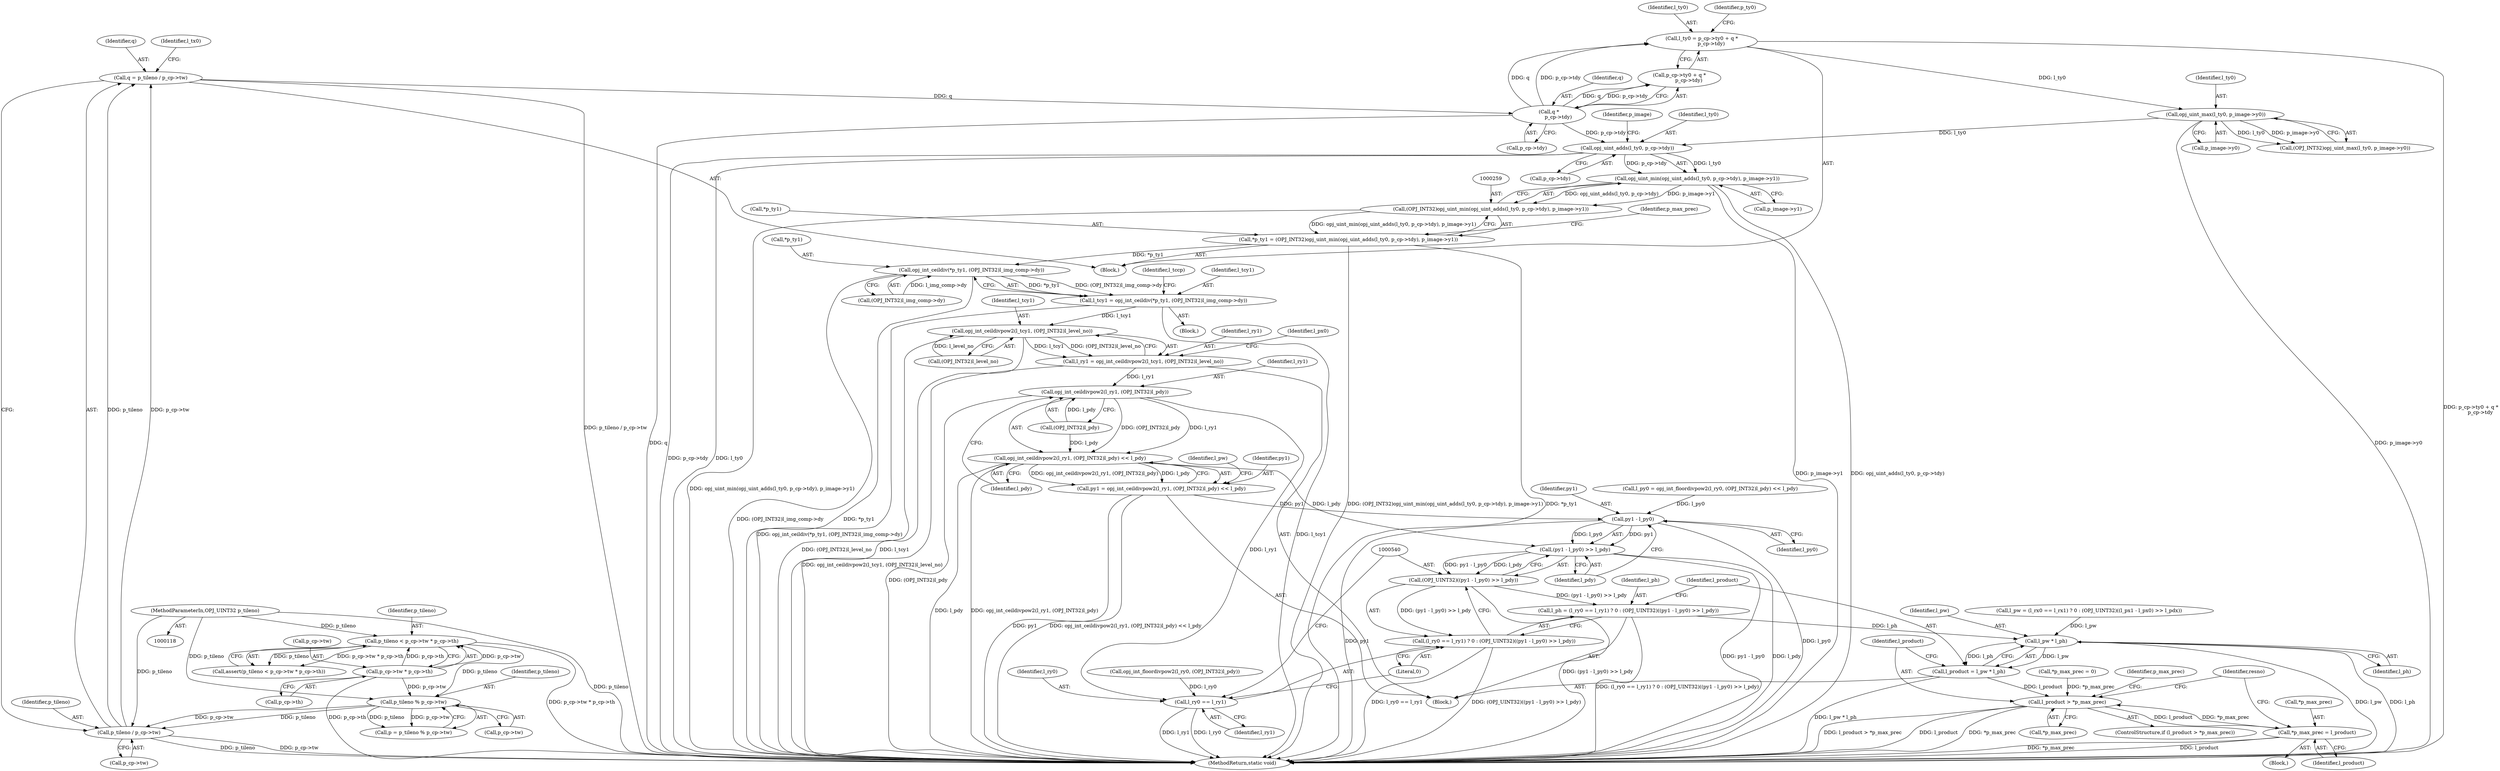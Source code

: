 digraph "0_openjpeg_c58df149900df862806d0e892859b41115875845@pointer" {
"1000260" [label="(Call,opj_uint_min(opj_uint_adds(l_ty0, p_cp->tdy), p_image->y1))"];
"1000261" [label="(Call,opj_uint_adds(l_ty0, p_cp->tdy))"];
"1000250" [label="(Call,opj_uint_max(l_ty0, p_image->y0))"];
"1000234" [label="(Call,l_ty0 = p_cp->ty0 + q *\n            p_cp->tdy)"];
"1000240" [label="(Call,q *\n            p_cp->tdy)"];
"1000192" [label="(Call,q = p_tileno / p_cp->tw)"];
"1000194" [label="(Call,p_tileno / p_cp->tw)"];
"1000187" [label="(Call,p_tileno % p_cp->tw)"];
"1000158" [label="(Call,p_tileno < p_cp->tw * p_cp->th)"];
"1000121" [label="(MethodParameterIn,OPJ_UINT32 p_tileno)"];
"1000160" [label="(Call,p_cp->tw * p_cp->th)"];
"1000258" [label="(Call,(OPJ_INT32)opj_uint_min(opj_uint_adds(l_ty0, p_cp->tdy), p_image->y1))"];
"1000255" [label="(Call,*p_ty1 = (OPJ_INT32)opj_uint_min(opj_uint_adds(l_ty0, p_cp->tdy), p_image->y1))"];
"1000347" [label="(Call,opj_int_ceildiv(*p_ty1, (OPJ_INT32)l_img_comp->dy))"];
"1000345" [label="(Call,l_tcy1 = opj_int_ceildiv(*p_ty1, (OPJ_INT32)l_img_comp->dy))"];
"1000477" [label="(Call,opj_int_ceildivpow2(l_tcy1, (OPJ_INT32)l_level_no))"];
"1000475" [label="(Call,l_ry1 = opj_int_ceildivpow2(l_tcy1, (OPJ_INT32)l_level_no))"];
"1000512" [label="(Call,opj_int_ceildivpow2(l_ry1, (OPJ_INT32)l_pdy))"];
"1000511" [label="(Call,opj_int_ceildivpow2(l_ry1, (OPJ_INT32)l_pdy) << l_pdy)"];
"1000509" [label="(Call,py1 = opj_int_ceildivpow2(l_ry1, (OPJ_INT32)l_pdy) << l_pdy)"];
"1000542" [label="(Call,py1 - l_py0)"];
"1000541" [label="(Call,(py1 - l_py0) >> l_pdy)"];
"1000539" [label="(Call,(OPJ_UINT32)((py1 - l_py0) >> l_pdy))"];
"1000532" [label="(Call,l_ph = (l_ry0 == l_ry1) ? 0 : (OPJ_UINT32)((py1 - l_py0) >> l_pdy))"];
"1000548" [label="(Call,l_pw * l_ph)"];
"1000546" [label="(Call,l_product = l_pw * l_ph)"];
"1000552" [label="(Call,l_product > *p_max_prec)"];
"1000557" [label="(Call,*p_max_prec = l_product)"];
"1000534" [label="(Call,(l_ry0 == l_ry1) ? 0 : (OPJ_UINT32)((py1 - l_py0) >> l_pdy))"];
"1000535" [label="(Call,l_ry0 == l_ry1)"];
"1000189" [label="(Call,p_cp->tw)"];
"1000494" [label="(Call,opj_int_floordivpow2(l_ry0, (OPJ_INT32)l_pdy))"];
"1000519" [label="(Identifier,l_pw)"];
"1000477" [label="(Call,opj_int_ceildivpow2(l_tcy1, (OPJ_INT32)l_level_no))"];
"1000509" [label="(Call,py1 = opj_int_ceildivpow2(l_ry1, (OPJ_INT32)l_pdy) << l_pdy)"];
"1000235" [label="(Identifier,l_ty0)"];
"1000547" [label="(Identifier,l_product)"];
"1000533" [label="(Identifier,l_ph)"];
"1000475" [label="(Call,l_ry1 = opj_int_ceildivpow2(l_tcy1, (OPJ_INT32)l_level_no))"];
"1000551" [label="(ControlStructure,if (l_product > *p_max_prec))"];
"1000514" [label="(Call,(OPJ_INT32)l_pdy)"];
"1000187" [label="(Call,p_tileno % p_cp->tw)"];
"1000345" [label="(Call,l_tcy1 = opj_int_ceildiv(*p_ty1, (OPJ_INT32)l_img_comp->dy))"];
"1000161" [label="(Call,p_cp->tw)"];
"1000158" [label="(Call,p_tileno < p_cp->tw * p_cp->th)"];
"1000532" [label="(Call,l_ph = (l_ry0 == l_ry1) ? 0 : (OPJ_UINT32)((py1 - l_py0) >> l_pdy))"];
"1000271" [label="(Identifier,p_max_prec)"];
"1000491" [label="(Call,l_py0 = opj_int_floordivpow2(l_ry0, (OPJ_INT32)l_pdy) << l_pdy)"];
"1000517" [label="(Identifier,l_pdy)"];
"1000188" [label="(Identifier,p_tileno)"];
"1000542" [label="(Call,py1 - l_py0)"];
"1000479" [label="(Call,(OPJ_INT32)l_level_no)"];
"1000513" [label="(Identifier,l_ry1)"];
"1000478" [label="(Identifier,l_tcy1)"];
"1000266" [label="(Call,p_image->y1)"];
"1000565" [label="(MethodReturn,static void)"];
"1000256" [label="(Call,*p_ty1)"];
"1000236" [label="(Call,p_cp->ty0 + q *\n            p_cp->tdy)"];
"1000255" [label="(Call,*p_ty1 = (OPJ_INT32)opj_uint_min(opj_uint_adds(l_ty0, p_cp->tdy), p_image->y1))"];
"1000346" [label="(Identifier,l_tcy1)"];
"1000536" [label="(Identifier,l_ry0)"];
"1000541" [label="(Call,(py1 - l_py0) >> l_pdy)"];
"1000483" [label="(Identifier,l_px0)"];
"1000200" [label="(Identifier,l_tx0)"];
"1000159" [label="(Identifier,p_tileno)"];
"1000550" [label="(Identifier,l_ph)"];
"1000546" [label="(Call,l_product = l_pw * l_ph)"];
"1000535" [label="(Call,l_ry0 == l_ry1)"];
"1000234" [label="(Call,l_ty0 = p_cp->ty0 + q *\n            p_cp->tdy)"];
"1000164" [label="(Call,p_cp->th)"];
"1000160" [label="(Call,p_cp->tw * p_cp->th)"];
"1000559" [label="(Identifier,p_max_prec)"];
"1000130" [label="(Block,)"];
"1000537" [label="(Identifier,l_ry1)"];
"1000380" [label="(Block,)"];
"1000240" [label="(Call,q *\n            p_cp->tdy)"];
"1000193" [label="(Identifier,q)"];
"1000511" [label="(Call,opj_int_ceildivpow2(l_ry1, (OPJ_INT32)l_pdy) << l_pdy)"];
"1000379" [label="(Identifier,resno)"];
"1000548" [label="(Call,l_pw * l_ph)"];
"1000263" [label="(Call,p_cp->tdy)"];
"1000241" [label="(Identifier,q)"];
"1000510" [label="(Identifier,py1)"];
"1000192" [label="(Call,q = p_tileno / p_cp->tw)"];
"1000195" [label="(Identifier,p_tileno)"];
"1000348" [label="(Call,*p_ty1)"];
"1000185" [label="(Call,p = p_tileno % p_cp->tw)"];
"1000252" [label="(Call,p_image->y0)"];
"1000296" [label="(Block,)"];
"1000248" [label="(Call,(OPJ_INT32)opj_uint_max(l_ty0, p_image->y0))"];
"1000549" [label="(Identifier,l_pw)"];
"1000556" [label="(Block,)"];
"1000558" [label="(Call,*p_max_prec)"];
"1000247" [label="(Identifier,p_ty0)"];
"1000476" [label="(Identifier,l_ry1)"];
"1000539" [label="(Call,(OPJ_UINT32)((py1 - l_py0) >> l_pdy))"];
"1000267" [label="(Identifier,p_image)"];
"1000242" [label="(Call,p_cp->tdy)"];
"1000157" [label="(Call,assert(p_tileno < p_cp->tw * p_cp->th))"];
"1000347" [label="(Call,opj_int_ceildiv(*p_ty1, (OPJ_INT32)l_img_comp->dy))"];
"1000545" [label="(Identifier,l_pdy)"];
"1000251" [label="(Identifier,l_ty0)"];
"1000557" [label="(Call,*p_max_prec = l_product)"];
"1000554" [label="(Call,*p_max_prec)"];
"1000194" [label="(Call,p_tileno / p_cp->tw)"];
"1000196" [label="(Call,p_cp->tw)"];
"1000560" [label="(Identifier,l_product)"];
"1000258" [label="(Call,(OPJ_INT32)opj_uint_min(opj_uint_adds(l_ty0, p_cp->tdy), p_image->y1))"];
"1000512" [label="(Call,opj_int_ceildivpow2(l_ry1, (OPJ_INT32)l_pdy))"];
"1000534" [label="(Call,(l_ry0 == l_ry1) ? 0 : (OPJ_UINT32)((py1 - l_py0) >> l_pdy))"];
"1000260" [label="(Call,opj_uint_min(opj_uint_adds(l_ty0, p_cp->tdy), p_image->y1))"];
"1000553" [label="(Identifier,l_product)"];
"1000262" [label="(Identifier,l_ty0)"];
"1000552" [label="(Call,l_product > *p_max_prec)"];
"1000269" [label="(Call,*p_max_prec = 0)"];
"1000350" [label="(Call,(OPJ_INT32)l_img_comp->dy)"];
"1000544" [label="(Identifier,l_py0)"];
"1000358" [label="(Identifier,l_tccp)"];
"1000538" [label="(Literal,0)"];
"1000261" [label="(Call,opj_uint_adds(l_ty0, p_cp->tdy))"];
"1000543" [label="(Identifier,py1)"];
"1000518" [label="(Call,l_pw = (l_rx0 == l_rx1) ? 0 : (OPJ_UINT32)((l_px1 - l_px0) >> l_pdx))"];
"1000250" [label="(Call,opj_uint_max(l_ty0, p_image->y0))"];
"1000121" [label="(MethodParameterIn,OPJ_UINT32 p_tileno)"];
"1000260" -> "1000258"  [label="AST: "];
"1000260" -> "1000266"  [label="CFG: "];
"1000261" -> "1000260"  [label="AST: "];
"1000266" -> "1000260"  [label="AST: "];
"1000258" -> "1000260"  [label="CFG: "];
"1000260" -> "1000565"  [label="DDG: p_image->y1"];
"1000260" -> "1000565"  [label="DDG: opj_uint_adds(l_ty0, p_cp->tdy)"];
"1000260" -> "1000258"  [label="DDG: opj_uint_adds(l_ty0, p_cp->tdy)"];
"1000260" -> "1000258"  [label="DDG: p_image->y1"];
"1000261" -> "1000260"  [label="DDG: l_ty0"];
"1000261" -> "1000260"  [label="DDG: p_cp->tdy"];
"1000261" -> "1000263"  [label="CFG: "];
"1000262" -> "1000261"  [label="AST: "];
"1000263" -> "1000261"  [label="AST: "];
"1000267" -> "1000261"  [label="CFG: "];
"1000261" -> "1000565"  [label="DDG: p_cp->tdy"];
"1000261" -> "1000565"  [label="DDG: l_ty0"];
"1000250" -> "1000261"  [label="DDG: l_ty0"];
"1000240" -> "1000261"  [label="DDG: p_cp->tdy"];
"1000250" -> "1000248"  [label="AST: "];
"1000250" -> "1000252"  [label="CFG: "];
"1000251" -> "1000250"  [label="AST: "];
"1000252" -> "1000250"  [label="AST: "];
"1000248" -> "1000250"  [label="CFG: "];
"1000250" -> "1000565"  [label="DDG: p_image->y0"];
"1000250" -> "1000248"  [label="DDG: l_ty0"];
"1000250" -> "1000248"  [label="DDG: p_image->y0"];
"1000234" -> "1000250"  [label="DDG: l_ty0"];
"1000234" -> "1000130"  [label="AST: "];
"1000234" -> "1000236"  [label="CFG: "];
"1000235" -> "1000234"  [label="AST: "];
"1000236" -> "1000234"  [label="AST: "];
"1000247" -> "1000234"  [label="CFG: "];
"1000234" -> "1000565"  [label="DDG: p_cp->ty0 + q *\n            p_cp->tdy"];
"1000240" -> "1000234"  [label="DDG: q"];
"1000240" -> "1000234"  [label="DDG: p_cp->tdy"];
"1000240" -> "1000236"  [label="AST: "];
"1000240" -> "1000242"  [label="CFG: "];
"1000241" -> "1000240"  [label="AST: "];
"1000242" -> "1000240"  [label="AST: "];
"1000236" -> "1000240"  [label="CFG: "];
"1000240" -> "1000565"  [label="DDG: q"];
"1000240" -> "1000236"  [label="DDG: q"];
"1000240" -> "1000236"  [label="DDG: p_cp->tdy"];
"1000192" -> "1000240"  [label="DDG: q"];
"1000192" -> "1000130"  [label="AST: "];
"1000192" -> "1000194"  [label="CFG: "];
"1000193" -> "1000192"  [label="AST: "];
"1000194" -> "1000192"  [label="AST: "];
"1000200" -> "1000192"  [label="CFG: "];
"1000192" -> "1000565"  [label="DDG: p_tileno / p_cp->tw"];
"1000194" -> "1000192"  [label="DDG: p_tileno"];
"1000194" -> "1000192"  [label="DDG: p_cp->tw"];
"1000194" -> "1000196"  [label="CFG: "];
"1000195" -> "1000194"  [label="AST: "];
"1000196" -> "1000194"  [label="AST: "];
"1000194" -> "1000565"  [label="DDG: p_tileno"];
"1000194" -> "1000565"  [label="DDG: p_cp->tw"];
"1000187" -> "1000194"  [label="DDG: p_tileno"];
"1000187" -> "1000194"  [label="DDG: p_cp->tw"];
"1000121" -> "1000194"  [label="DDG: p_tileno"];
"1000187" -> "1000185"  [label="AST: "];
"1000187" -> "1000189"  [label="CFG: "];
"1000188" -> "1000187"  [label="AST: "];
"1000189" -> "1000187"  [label="AST: "];
"1000185" -> "1000187"  [label="CFG: "];
"1000187" -> "1000185"  [label="DDG: p_tileno"];
"1000187" -> "1000185"  [label="DDG: p_cp->tw"];
"1000158" -> "1000187"  [label="DDG: p_tileno"];
"1000121" -> "1000187"  [label="DDG: p_tileno"];
"1000160" -> "1000187"  [label="DDG: p_cp->tw"];
"1000158" -> "1000157"  [label="AST: "];
"1000158" -> "1000160"  [label="CFG: "];
"1000159" -> "1000158"  [label="AST: "];
"1000160" -> "1000158"  [label="AST: "];
"1000157" -> "1000158"  [label="CFG: "];
"1000158" -> "1000565"  [label="DDG: p_cp->tw * p_cp->th"];
"1000158" -> "1000157"  [label="DDG: p_tileno"];
"1000158" -> "1000157"  [label="DDG: p_cp->tw * p_cp->th"];
"1000121" -> "1000158"  [label="DDG: p_tileno"];
"1000160" -> "1000158"  [label="DDG: p_cp->tw"];
"1000160" -> "1000158"  [label="DDG: p_cp->th"];
"1000121" -> "1000118"  [label="AST: "];
"1000121" -> "1000565"  [label="DDG: p_tileno"];
"1000160" -> "1000164"  [label="CFG: "];
"1000161" -> "1000160"  [label="AST: "];
"1000164" -> "1000160"  [label="AST: "];
"1000160" -> "1000565"  [label="DDG: p_cp->th"];
"1000258" -> "1000255"  [label="AST: "];
"1000259" -> "1000258"  [label="AST: "];
"1000255" -> "1000258"  [label="CFG: "];
"1000258" -> "1000565"  [label="DDG: opj_uint_min(opj_uint_adds(l_ty0, p_cp->tdy), p_image->y1)"];
"1000258" -> "1000255"  [label="DDG: opj_uint_min(opj_uint_adds(l_ty0, p_cp->tdy), p_image->y1)"];
"1000255" -> "1000130"  [label="AST: "];
"1000256" -> "1000255"  [label="AST: "];
"1000271" -> "1000255"  [label="CFG: "];
"1000255" -> "1000565"  [label="DDG: (OPJ_INT32)opj_uint_min(opj_uint_adds(l_ty0, p_cp->tdy), p_image->y1)"];
"1000255" -> "1000565"  [label="DDG: *p_ty1"];
"1000255" -> "1000347"  [label="DDG: *p_ty1"];
"1000347" -> "1000345"  [label="AST: "];
"1000347" -> "1000350"  [label="CFG: "];
"1000348" -> "1000347"  [label="AST: "];
"1000350" -> "1000347"  [label="AST: "];
"1000345" -> "1000347"  [label="CFG: "];
"1000347" -> "1000565"  [label="DDG: *p_ty1"];
"1000347" -> "1000565"  [label="DDG: (OPJ_INT32)l_img_comp->dy"];
"1000347" -> "1000345"  [label="DDG: *p_ty1"];
"1000347" -> "1000345"  [label="DDG: (OPJ_INT32)l_img_comp->dy"];
"1000350" -> "1000347"  [label="DDG: l_img_comp->dy"];
"1000345" -> "1000296"  [label="AST: "];
"1000346" -> "1000345"  [label="AST: "];
"1000358" -> "1000345"  [label="CFG: "];
"1000345" -> "1000565"  [label="DDG: opj_int_ceildiv(*p_ty1, (OPJ_INT32)l_img_comp->dy)"];
"1000345" -> "1000565"  [label="DDG: l_tcy1"];
"1000345" -> "1000477"  [label="DDG: l_tcy1"];
"1000477" -> "1000475"  [label="AST: "];
"1000477" -> "1000479"  [label="CFG: "];
"1000478" -> "1000477"  [label="AST: "];
"1000479" -> "1000477"  [label="AST: "];
"1000475" -> "1000477"  [label="CFG: "];
"1000477" -> "1000565"  [label="DDG: (OPJ_INT32)l_level_no"];
"1000477" -> "1000565"  [label="DDG: l_tcy1"];
"1000477" -> "1000475"  [label="DDG: l_tcy1"];
"1000477" -> "1000475"  [label="DDG: (OPJ_INT32)l_level_no"];
"1000479" -> "1000477"  [label="DDG: l_level_no"];
"1000475" -> "1000380"  [label="AST: "];
"1000476" -> "1000475"  [label="AST: "];
"1000483" -> "1000475"  [label="CFG: "];
"1000475" -> "1000565"  [label="DDG: opj_int_ceildivpow2(l_tcy1, (OPJ_INT32)l_level_no)"];
"1000475" -> "1000512"  [label="DDG: l_ry1"];
"1000512" -> "1000511"  [label="AST: "];
"1000512" -> "1000514"  [label="CFG: "];
"1000513" -> "1000512"  [label="AST: "];
"1000514" -> "1000512"  [label="AST: "];
"1000517" -> "1000512"  [label="CFG: "];
"1000512" -> "1000565"  [label="DDG: (OPJ_INT32)l_pdy"];
"1000512" -> "1000511"  [label="DDG: l_ry1"];
"1000512" -> "1000511"  [label="DDG: (OPJ_INT32)l_pdy"];
"1000514" -> "1000512"  [label="DDG: l_pdy"];
"1000512" -> "1000535"  [label="DDG: l_ry1"];
"1000511" -> "1000509"  [label="AST: "];
"1000511" -> "1000517"  [label="CFG: "];
"1000517" -> "1000511"  [label="AST: "];
"1000509" -> "1000511"  [label="CFG: "];
"1000511" -> "1000565"  [label="DDG: opj_int_ceildivpow2(l_ry1, (OPJ_INT32)l_pdy)"];
"1000511" -> "1000565"  [label="DDG: l_pdy"];
"1000511" -> "1000509"  [label="DDG: opj_int_ceildivpow2(l_ry1, (OPJ_INT32)l_pdy)"];
"1000511" -> "1000509"  [label="DDG: l_pdy"];
"1000514" -> "1000511"  [label="DDG: l_pdy"];
"1000511" -> "1000541"  [label="DDG: l_pdy"];
"1000509" -> "1000380"  [label="AST: "];
"1000510" -> "1000509"  [label="AST: "];
"1000519" -> "1000509"  [label="CFG: "];
"1000509" -> "1000565"  [label="DDG: opj_int_ceildivpow2(l_ry1, (OPJ_INT32)l_pdy) << l_pdy"];
"1000509" -> "1000565"  [label="DDG: py1"];
"1000509" -> "1000542"  [label="DDG: py1"];
"1000542" -> "1000541"  [label="AST: "];
"1000542" -> "1000544"  [label="CFG: "];
"1000543" -> "1000542"  [label="AST: "];
"1000544" -> "1000542"  [label="AST: "];
"1000545" -> "1000542"  [label="CFG: "];
"1000542" -> "1000565"  [label="DDG: py1"];
"1000542" -> "1000565"  [label="DDG: l_py0"];
"1000542" -> "1000541"  [label="DDG: py1"];
"1000542" -> "1000541"  [label="DDG: l_py0"];
"1000491" -> "1000542"  [label="DDG: l_py0"];
"1000541" -> "1000539"  [label="AST: "];
"1000541" -> "1000545"  [label="CFG: "];
"1000545" -> "1000541"  [label="AST: "];
"1000539" -> "1000541"  [label="CFG: "];
"1000541" -> "1000565"  [label="DDG: py1 - l_py0"];
"1000541" -> "1000565"  [label="DDG: l_pdy"];
"1000541" -> "1000539"  [label="DDG: py1 - l_py0"];
"1000541" -> "1000539"  [label="DDG: l_pdy"];
"1000539" -> "1000534"  [label="AST: "];
"1000540" -> "1000539"  [label="AST: "];
"1000534" -> "1000539"  [label="CFG: "];
"1000539" -> "1000565"  [label="DDG: (py1 - l_py0) >> l_pdy"];
"1000539" -> "1000532"  [label="DDG: (py1 - l_py0) >> l_pdy"];
"1000539" -> "1000534"  [label="DDG: (py1 - l_py0) >> l_pdy"];
"1000532" -> "1000380"  [label="AST: "];
"1000532" -> "1000534"  [label="CFG: "];
"1000533" -> "1000532"  [label="AST: "];
"1000534" -> "1000532"  [label="AST: "];
"1000547" -> "1000532"  [label="CFG: "];
"1000532" -> "1000565"  [label="DDG: (l_ry0 == l_ry1) ? 0 : (OPJ_UINT32)((py1 - l_py0) >> l_pdy)"];
"1000532" -> "1000548"  [label="DDG: l_ph"];
"1000548" -> "1000546"  [label="AST: "];
"1000548" -> "1000550"  [label="CFG: "];
"1000549" -> "1000548"  [label="AST: "];
"1000550" -> "1000548"  [label="AST: "];
"1000546" -> "1000548"  [label="CFG: "];
"1000548" -> "1000565"  [label="DDG: l_ph"];
"1000548" -> "1000565"  [label="DDG: l_pw"];
"1000548" -> "1000546"  [label="DDG: l_pw"];
"1000548" -> "1000546"  [label="DDG: l_ph"];
"1000518" -> "1000548"  [label="DDG: l_pw"];
"1000546" -> "1000380"  [label="AST: "];
"1000547" -> "1000546"  [label="AST: "];
"1000553" -> "1000546"  [label="CFG: "];
"1000546" -> "1000565"  [label="DDG: l_pw * l_ph"];
"1000546" -> "1000552"  [label="DDG: l_product"];
"1000552" -> "1000551"  [label="AST: "];
"1000552" -> "1000554"  [label="CFG: "];
"1000553" -> "1000552"  [label="AST: "];
"1000554" -> "1000552"  [label="AST: "];
"1000559" -> "1000552"  [label="CFG: "];
"1000379" -> "1000552"  [label="CFG: "];
"1000552" -> "1000565"  [label="DDG: l_product"];
"1000552" -> "1000565"  [label="DDG: *p_max_prec"];
"1000552" -> "1000565"  [label="DDG: l_product > *p_max_prec"];
"1000557" -> "1000552"  [label="DDG: *p_max_prec"];
"1000269" -> "1000552"  [label="DDG: *p_max_prec"];
"1000552" -> "1000557"  [label="DDG: l_product"];
"1000557" -> "1000556"  [label="AST: "];
"1000557" -> "1000560"  [label="CFG: "];
"1000558" -> "1000557"  [label="AST: "];
"1000560" -> "1000557"  [label="AST: "];
"1000379" -> "1000557"  [label="CFG: "];
"1000557" -> "1000565"  [label="DDG: l_product"];
"1000557" -> "1000565"  [label="DDG: *p_max_prec"];
"1000534" -> "1000538"  [label="CFG: "];
"1000535" -> "1000534"  [label="AST: "];
"1000538" -> "1000534"  [label="AST: "];
"1000534" -> "1000565"  [label="DDG: (OPJ_UINT32)((py1 - l_py0) >> l_pdy)"];
"1000534" -> "1000565"  [label="DDG: l_ry0 == l_ry1"];
"1000535" -> "1000537"  [label="CFG: "];
"1000536" -> "1000535"  [label="AST: "];
"1000537" -> "1000535"  [label="AST: "];
"1000538" -> "1000535"  [label="CFG: "];
"1000540" -> "1000535"  [label="CFG: "];
"1000535" -> "1000565"  [label="DDG: l_ry0"];
"1000535" -> "1000565"  [label="DDG: l_ry1"];
"1000494" -> "1000535"  [label="DDG: l_ry0"];
}
